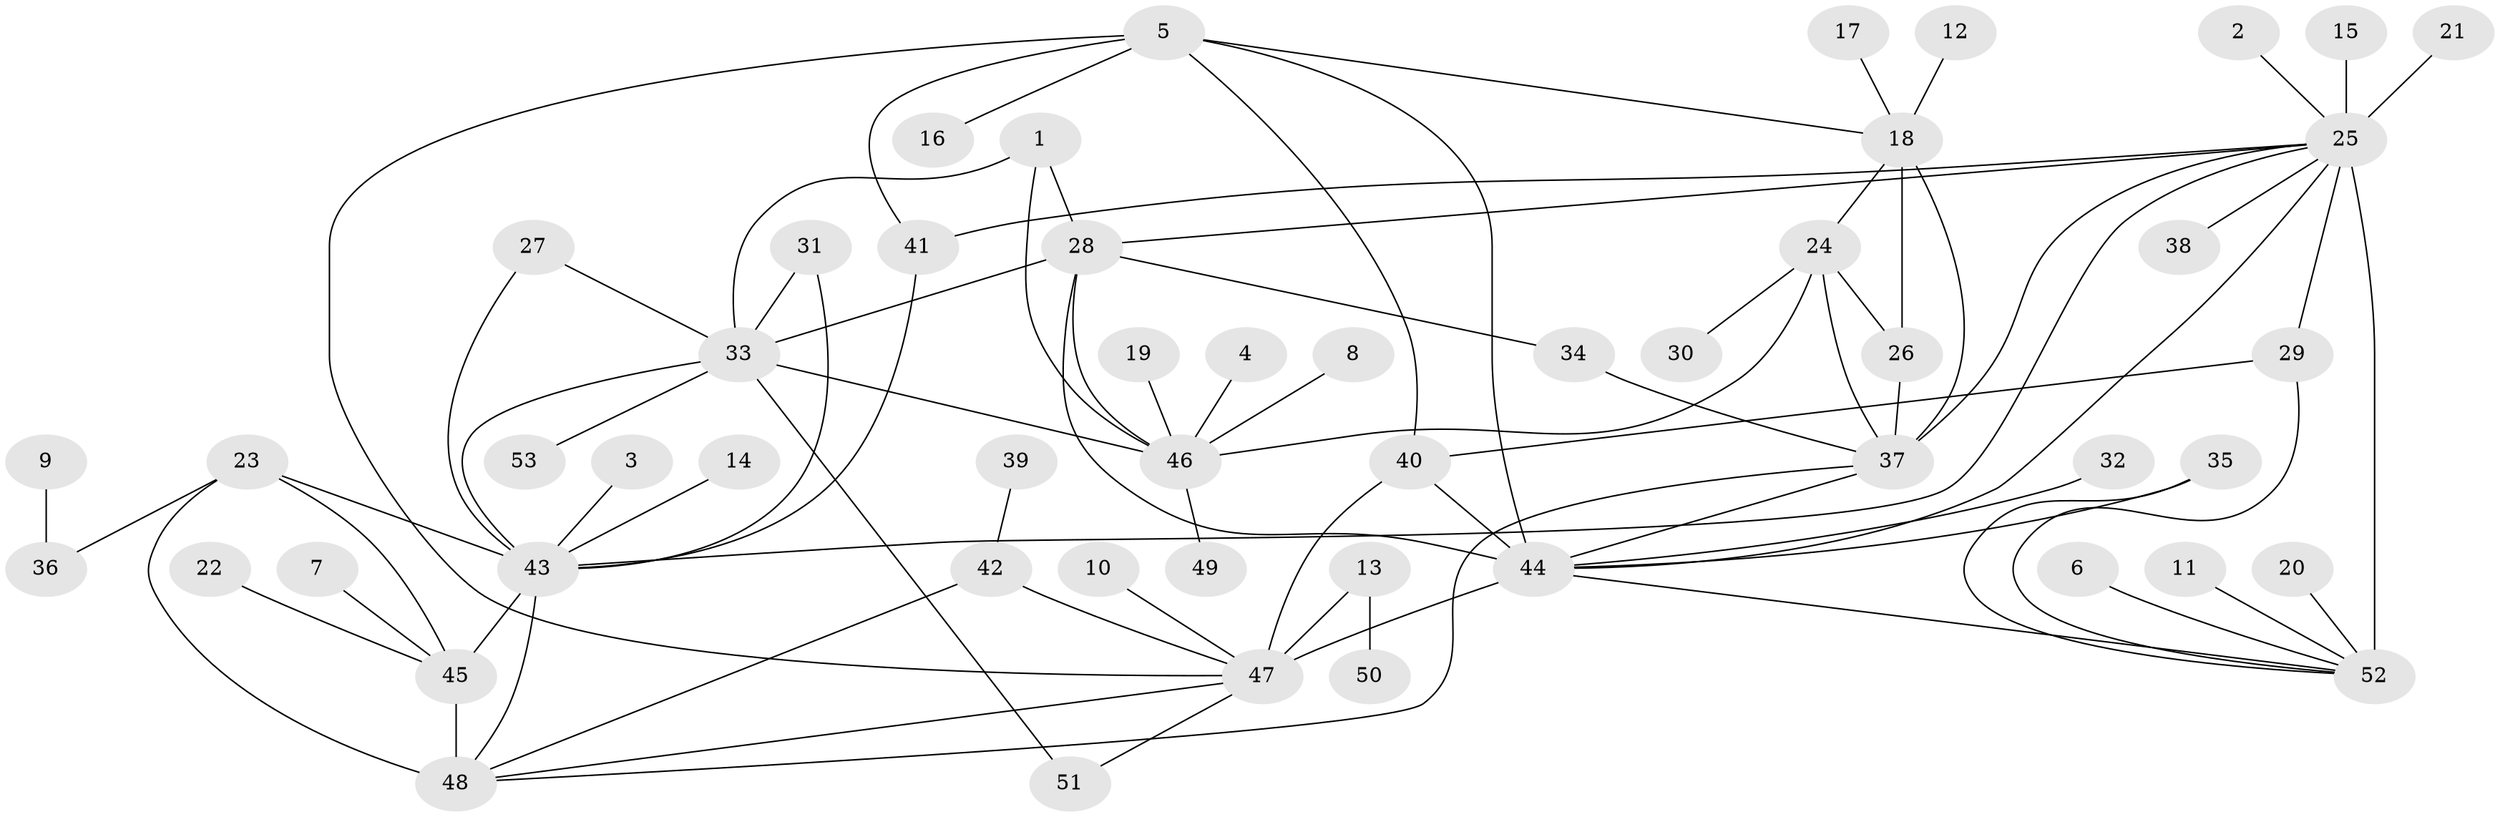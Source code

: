 // original degree distribution, {8: 0.05343511450381679, 7: 0.022900763358778626, 6: 0.03816793893129771, 10: 0.04580152671755725, 12: 0.015267175572519083, 9: 0.015267175572519083, 15: 0.007633587786259542, 5: 0.022900763358778626, 11: 0.015267175572519083, 2: 0.1450381679389313, 1: 0.5648854961832062, 4: 0.030534351145038167, 3: 0.022900763358778626}
// Generated by graph-tools (version 1.1) at 2025/37/03/04/25 23:37:39]
// undirected, 53 vertices, 82 edges
graph export_dot {
  node [color=gray90,style=filled];
  1;
  2;
  3;
  4;
  5;
  6;
  7;
  8;
  9;
  10;
  11;
  12;
  13;
  14;
  15;
  16;
  17;
  18;
  19;
  20;
  21;
  22;
  23;
  24;
  25;
  26;
  27;
  28;
  29;
  30;
  31;
  32;
  33;
  34;
  35;
  36;
  37;
  38;
  39;
  40;
  41;
  42;
  43;
  44;
  45;
  46;
  47;
  48;
  49;
  50;
  51;
  52;
  53;
  1 -- 28 [weight=1.0];
  1 -- 33 [weight=2.0];
  1 -- 46 [weight=2.0];
  2 -- 25 [weight=1.0];
  3 -- 43 [weight=1.0];
  4 -- 46 [weight=1.0];
  5 -- 16 [weight=1.0];
  5 -- 18 [weight=1.0];
  5 -- 40 [weight=2.0];
  5 -- 41 [weight=1.0];
  5 -- 44 [weight=1.0];
  5 -- 47 [weight=2.0];
  6 -- 52 [weight=1.0];
  7 -- 45 [weight=1.0];
  8 -- 46 [weight=1.0];
  9 -- 36 [weight=1.0];
  10 -- 47 [weight=1.0];
  11 -- 52 [weight=1.0];
  12 -- 18 [weight=1.0];
  13 -- 47 [weight=1.0];
  13 -- 50 [weight=1.0];
  14 -- 43 [weight=1.0];
  15 -- 25 [weight=1.0];
  17 -- 18 [weight=1.0];
  18 -- 24 [weight=3.0];
  18 -- 26 [weight=3.0];
  18 -- 37 [weight=3.0];
  19 -- 46 [weight=1.0];
  20 -- 52 [weight=1.0];
  21 -- 25 [weight=1.0];
  22 -- 45 [weight=1.0];
  23 -- 36 [weight=1.0];
  23 -- 43 [weight=1.0];
  23 -- 45 [weight=2.0];
  23 -- 48 [weight=2.0];
  24 -- 26 [weight=1.0];
  24 -- 30 [weight=1.0];
  24 -- 37 [weight=1.0];
  24 -- 46 [weight=1.0];
  25 -- 28 [weight=1.0];
  25 -- 29 [weight=1.0];
  25 -- 37 [weight=2.0];
  25 -- 38 [weight=1.0];
  25 -- 41 [weight=1.0];
  25 -- 43 [weight=1.0];
  25 -- 44 [weight=1.0];
  25 -- 52 [weight=8.0];
  26 -- 37 [weight=1.0];
  27 -- 33 [weight=1.0];
  27 -- 43 [weight=1.0];
  28 -- 33 [weight=2.0];
  28 -- 34 [weight=1.0];
  28 -- 44 [weight=1.0];
  28 -- 46 [weight=2.0];
  29 -- 40 [weight=1.0];
  29 -- 52 [weight=1.0];
  31 -- 33 [weight=1.0];
  31 -- 43 [weight=1.0];
  32 -- 44 [weight=1.0];
  33 -- 43 [weight=1.0];
  33 -- 46 [weight=4.0];
  33 -- 51 [weight=1.0];
  33 -- 53 [weight=1.0];
  34 -- 37 [weight=1.0];
  35 -- 44 [weight=1.0];
  35 -- 52 [weight=1.0];
  37 -- 44 [weight=1.0];
  37 -- 48 [weight=1.0];
  39 -- 42 [weight=1.0];
  40 -- 44 [weight=2.0];
  40 -- 47 [weight=4.0];
  41 -- 43 [weight=1.0];
  42 -- 47 [weight=1.0];
  42 -- 48 [weight=1.0];
  43 -- 45 [weight=2.0];
  43 -- 48 [weight=2.0];
  44 -- 47 [weight=2.0];
  44 -- 52 [weight=1.0];
  45 -- 48 [weight=4.0];
  46 -- 49 [weight=1.0];
  47 -- 48 [weight=1.0];
  47 -- 51 [weight=1.0];
}

